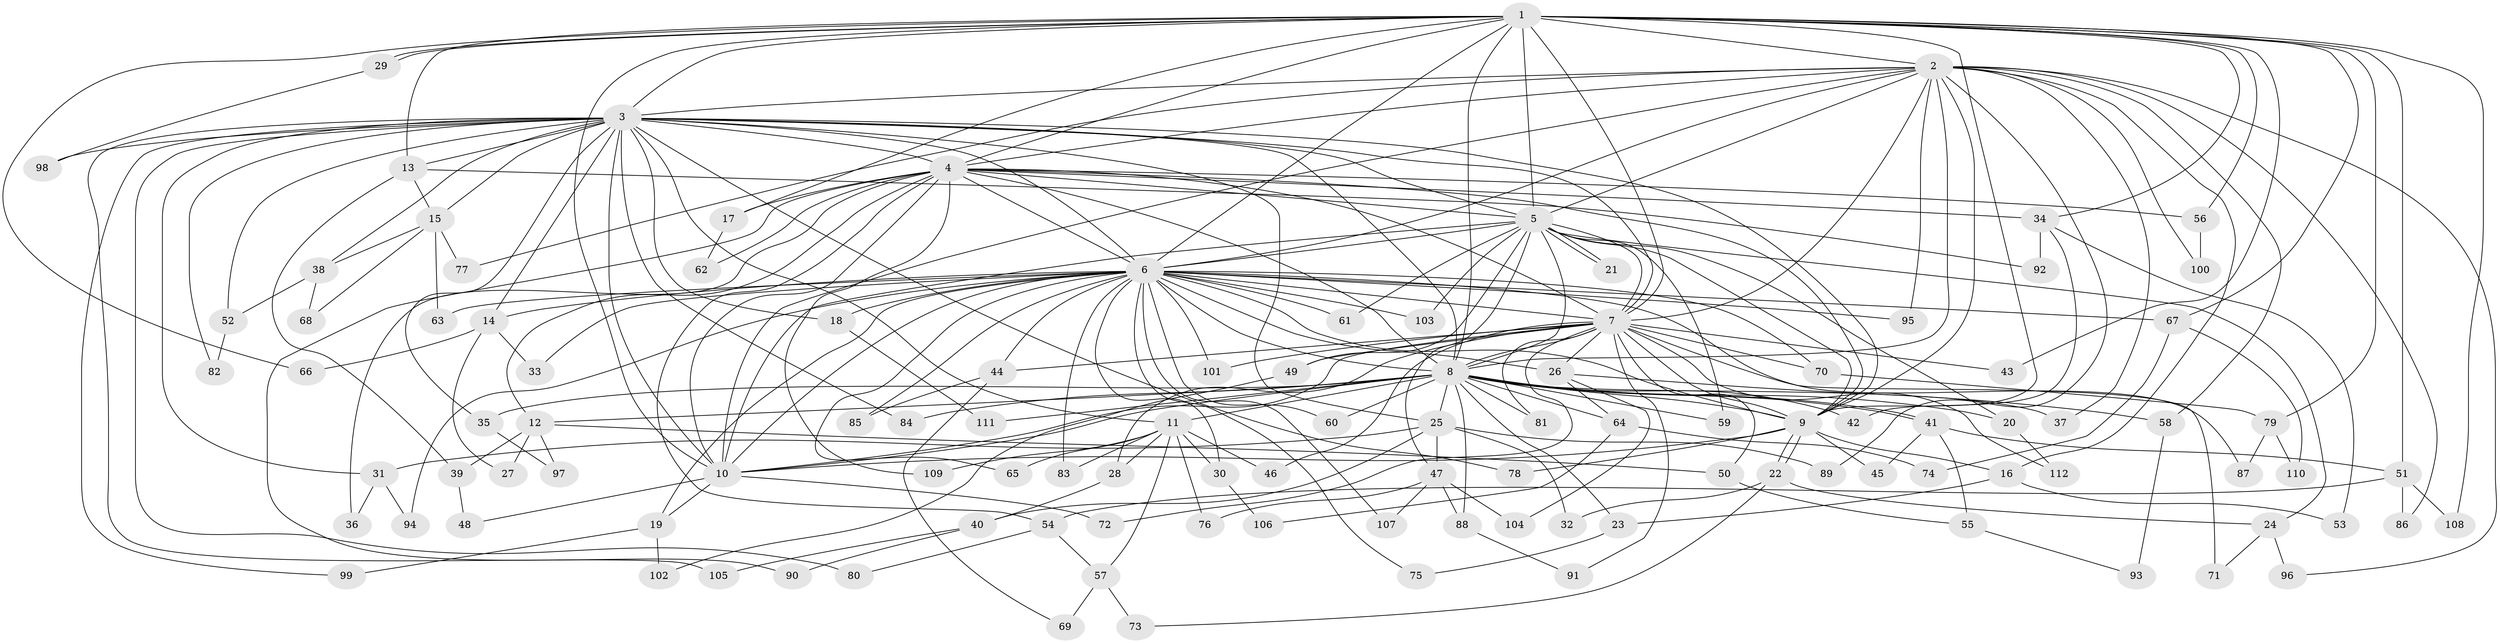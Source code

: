 // Generated by graph-tools (version 1.1) at 2025/49/03/09/25 03:49:37]
// undirected, 112 vertices, 249 edges
graph export_dot {
graph [start="1"]
  node [color=gray90,style=filled];
  1;
  2;
  3;
  4;
  5;
  6;
  7;
  8;
  9;
  10;
  11;
  12;
  13;
  14;
  15;
  16;
  17;
  18;
  19;
  20;
  21;
  22;
  23;
  24;
  25;
  26;
  27;
  28;
  29;
  30;
  31;
  32;
  33;
  34;
  35;
  36;
  37;
  38;
  39;
  40;
  41;
  42;
  43;
  44;
  45;
  46;
  47;
  48;
  49;
  50;
  51;
  52;
  53;
  54;
  55;
  56;
  57;
  58;
  59;
  60;
  61;
  62;
  63;
  64;
  65;
  66;
  67;
  68;
  69;
  70;
  71;
  72;
  73;
  74;
  75;
  76;
  77;
  78;
  79;
  80;
  81;
  82;
  83;
  84;
  85;
  86;
  87;
  88;
  89;
  90;
  91;
  92;
  93;
  94;
  95;
  96;
  97;
  98;
  99;
  100;
  101;
  102;
  103;
  104;
  105;
  106;
  107;
  108;
  109;
  110;
  111;
  112;
  1 -- 2;
  1 -- 3;
  1 -- 4;
  1 -- 5;
  1 -- 6;
  1 -- 7;
  1 -- 8;
  1 -- 9;
  1 -- 10;
  1 -- 13;
  1 -- 17;
  1 -- 29;
  1 -- 29;
  1 -- 34;
  1 -- 43;
  1 -- 51;
  1 -- 56;
  1 -- 66;
  1 -- 67;
  1 -- 79;
  1 -- 108;
  2 -- 3;
  2 -- 4;
  2 -- 5;
  2 -- 6;
  2 -- 7;
  2 -- 8;
  2 -- 9;
  2 -- 10;
  2 -- 16;
  2 -- 37;
  2 -- 58;
  2 -- 77;
  2 -- 86;
  2 -- 89;
  2 -- 95;
  2 -- 96;
  2 -- 100;
  3 -- 4;
  3 -- 5;
  3 -- 6;
  3 -- 7;
  3 -- 8;
  3 -- 9;
  3 -- 10;
  3 -- 11;
  3 -- 13;
  3 -- 14;
  3 -- 15;
  3 -- 18;
  3 -- 25;
  3 -- 31;
  3 -- 35;
  3 -- 38;
  3 -- 52;
  3 -- 78;
  3 -- 80;
  3 -- 82;
  3 -- 84;
  3 -- 98;
  3 -- 99;
  3 -- 105;
  4 -- 5;
  4 -- 6;
  4 -- 7;
  4 -- 8;
  4 -- 9;
  4 -- 10;
  4 -- 12;
  4 -- 17;
  4 -- 34;
  4 -- 36;
  4 -- 54;
  4 -- 56;
  4 -- 62;
  4 -- 90;
  4 -- 109;
  5 -- 6;
  5 -- 7;
  5 -- 8;
  5 -- 9;
  5 -- 10;
  5 -- 20;
  5 -- 21;
  5 -- 21;
  5 -- 24;
  5 -- 47;
  5 -- 49;
  5 -- 59;
  5 -- 61;
  5 -- 103;
  6 -- 7;
  6 -- 8;
  6 -- 9;
  6 -- 10;
  6 -- 14;
  6 -- 18;
  6 -- 19;
  6 -- 26;
  6 -- 30;
  6 -- 33;
  6 -- 44;
  6 -- 60;
  6 -- 61;
  6 -- 63;
  6 -- 65;
  6 -- 67;
  6 -- 70;
  6 -- 75;
  6 -- 83;
  6 -- 85;
  6 -- 87;
  6 -- 94;
  6 -- 95;
  6 -- 101;
  6 -- 103;
  6 -- 107;
  7 -- 8;
  7 -- 9;
  7 -- 10;
  7 -- 26;
  7 -- 28;
  7 -- 43;
  7 -- 44;
  7 -- 46;
  7 -- 49;
  7 -- 50;
  7 -- 70;
  7 -- 71;
  7 -- 72;
  7 -- 81;
  7 -- 91;
  7 -- 101;
  7 -- 112;
  8 -- 9;
  8 -- 10;
  8 -- 11;
  8 -- 12;
  8 -- 20;
  8 -- 23;
  8 -- 25;
  8 -- 35;
  8 -- 37;
  8 -- 41;
  8 -- 41;
  8 -- 42;
  8 -- 59;
  8 -- 60;
  8 -- 64;
  8 -- 81;
  8 -- 84;
  8 -- 88;
  8 -- 111;
  9 -- 10;
  9 -- 16;
  9 -- 22;
  9 -- 22;
  9 -- 45;
  9 -- 78;
  10 -- 19;
  10 -- 48;
  10 -- 72;
  11 -- 28;
  11 -- 30;
  11 -- 46;
  11 -- 57;
  11 -- 65;
  11 -- 76;
  11 -- 83;
  11 -- 109;
  12 -- 27;
  12 -- 39;
  12 -- 50;
  12 -- 97;
  13 -- 15;
  13 -- 39;
  13 -- 92;
  14 -- 27;
  14 -- 33;
  14 -- 66;
  15 -- 38;
  15 -- 63;
  15 -- 68;
  15 -- 77;
  16 -- 23;
  16 -- 53;
  17 -- 62;
  18 -- 111;
  19 -- 99;
  19 -- 102;
  20 -- 112;
  22 -- 24;
  22 -- 32;
  22 -- 73;
  23 -- 75;
  24 -- 71;
  24 -- 96;
  25 -- 31;
  25 -- 32;
  25 -- 40;
  25 -- 47;
  25 -- 89;
  26 -- 58;
  26 -- 64;
  26 -- 104;
  28 -- 40;
  29 -- 98;
  30 -- 106;
  31 -- 36;
  31 -- 94;
  34 -- 42;
  34 -- 53;
  34 -- 92;
  35 -- 97;
  38 -- 52;
  38 -- 68;
  39 -- 48;
  40 -- 90;
  40 -- 105;
  41 -- 45;
  41 -- 51;
  41 -- 55;
  44 -- 69;
  44 -- 85;
  47 -- 76;
  47 -- 88;
  47 -- 104;
  47 -- 107;
  49 -- 102;
  50 -- 55;
  51 -- 54;
  51 -- 86;
  51 -- 108;
  52 -- 82;
  54 -- 57;
  54 -- 80;
  55 -- 93;
  56 -- 100;
  57 -- 69;
  57 -- 73;
  58 -- 93;
  64 -- 74;
  64 -- 106;
  67 -- 74;
  67 -- 110;
  70 -- 79;
  79 -- 87;
  79 -- 110;
  88 -- 91;
}

